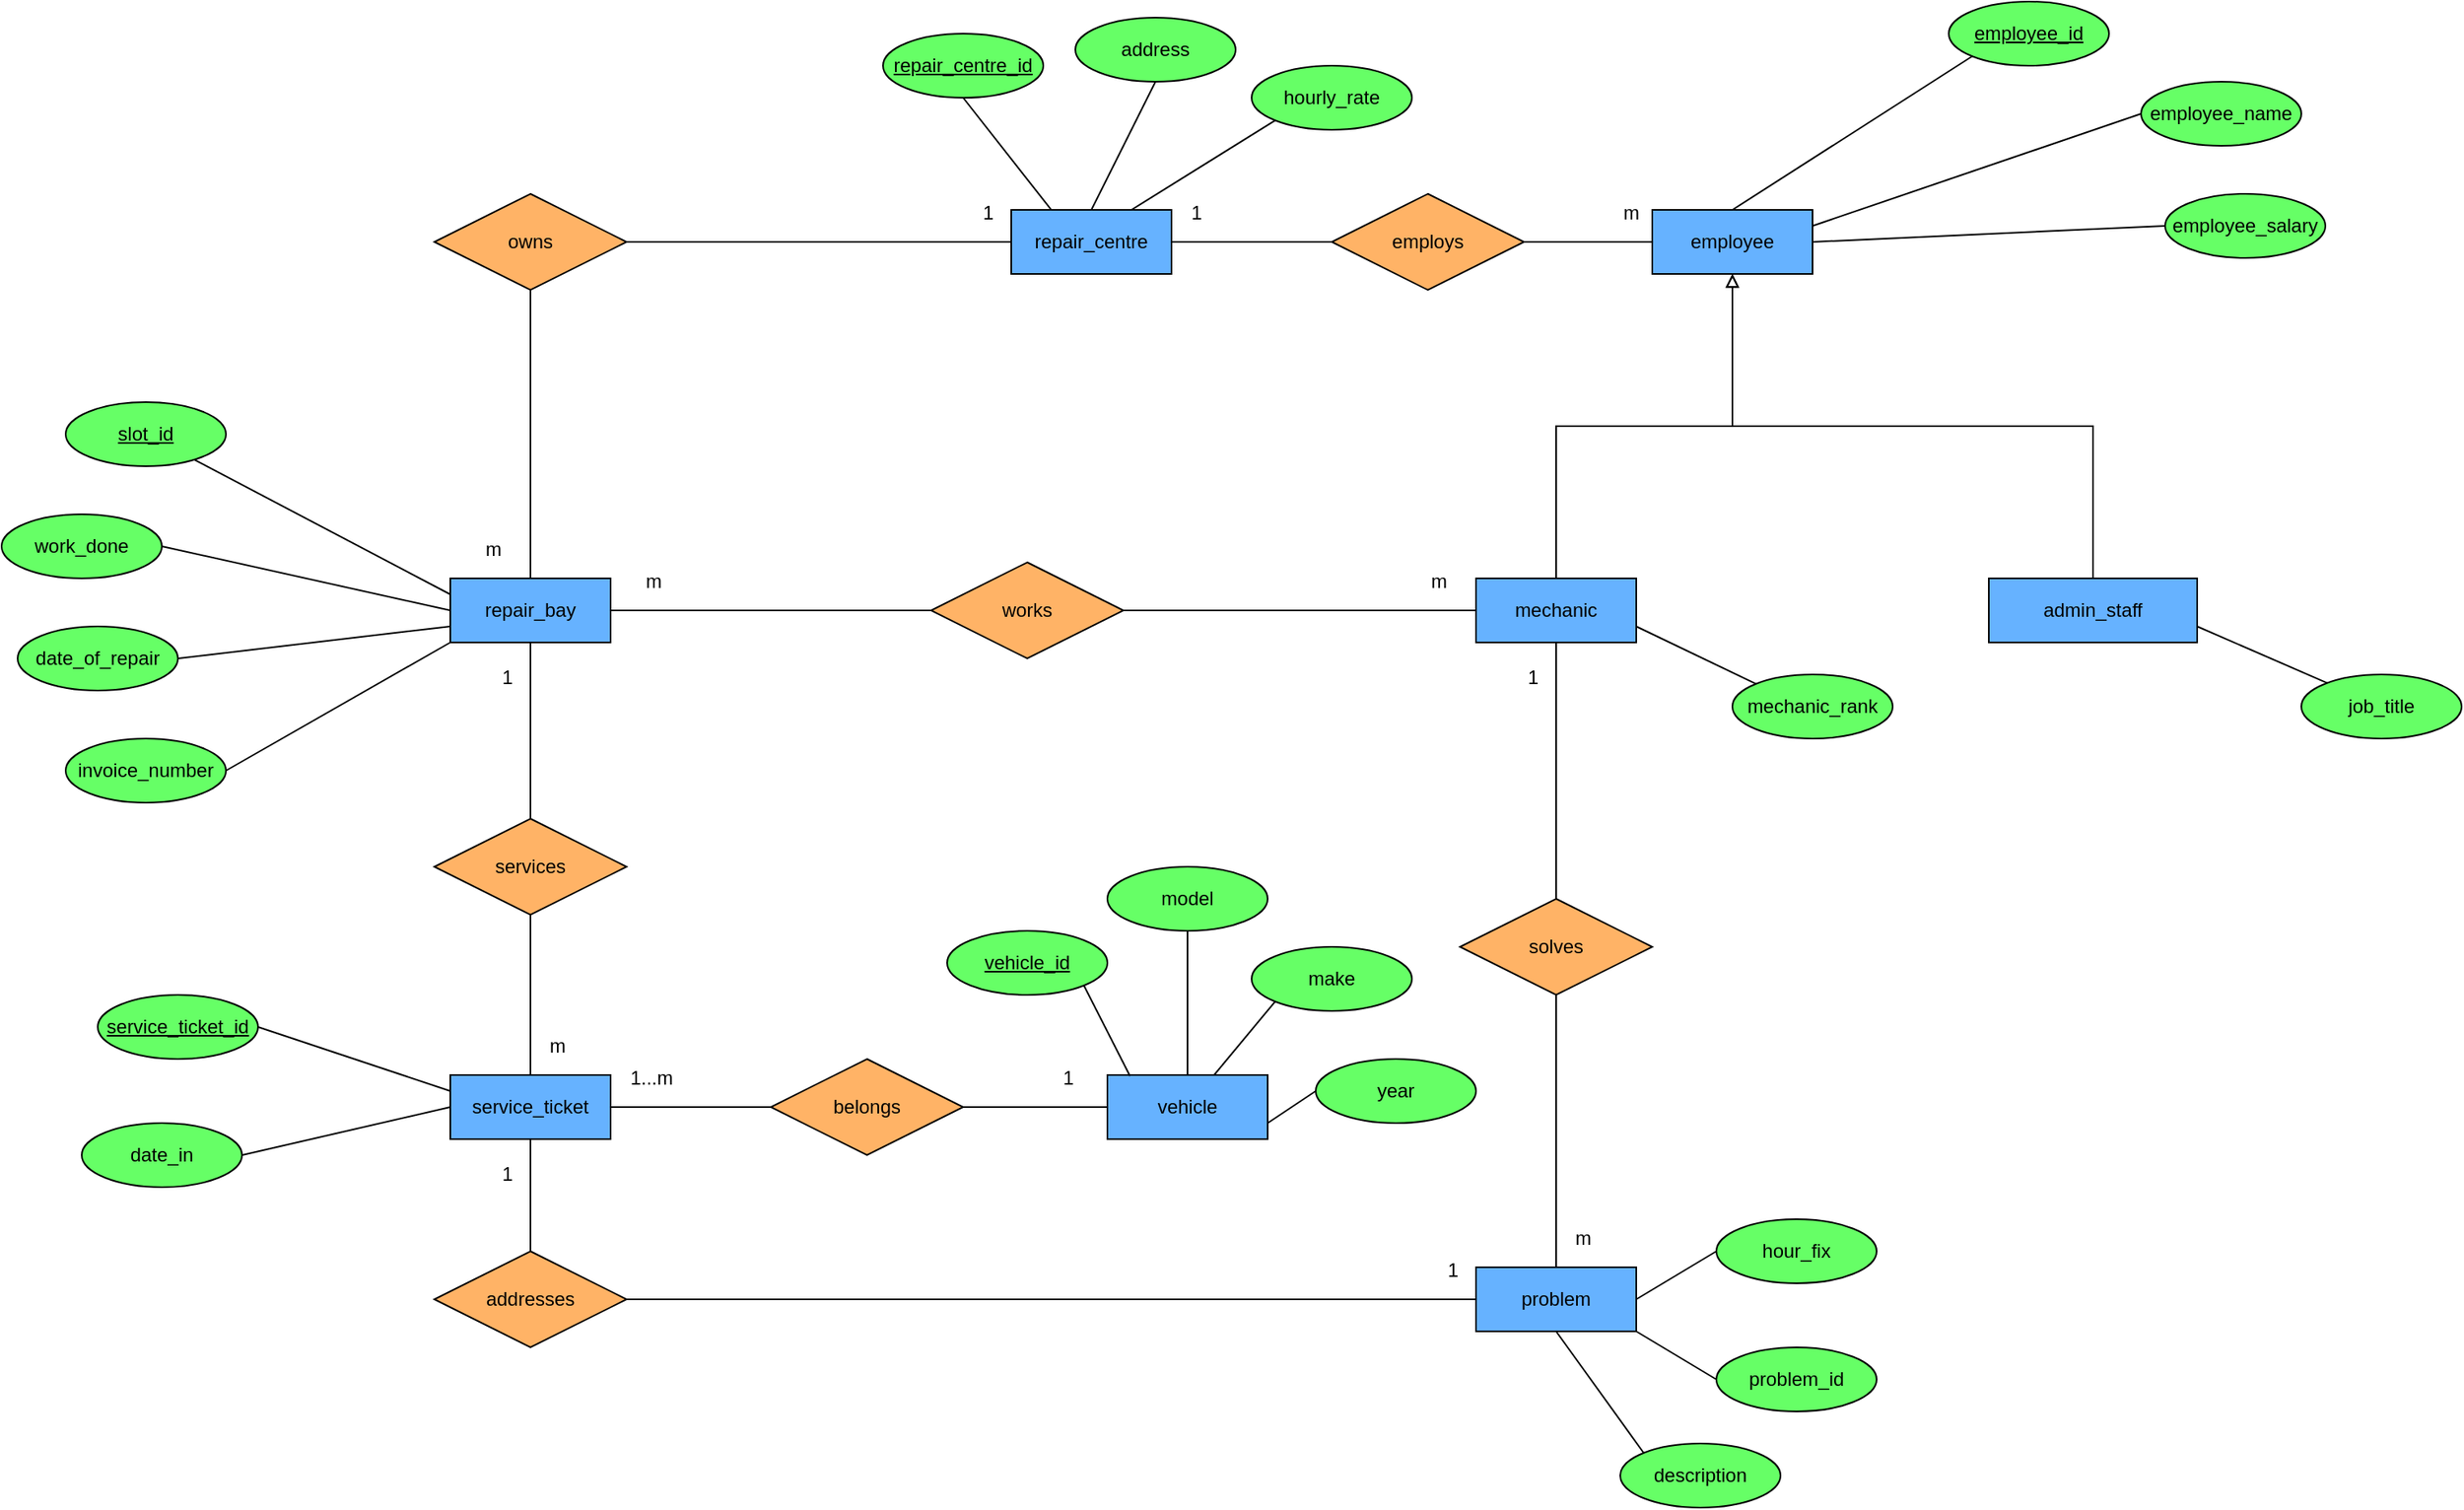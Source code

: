 <mxfile version="21.1.2" type="device">
  <diagram name="Page-1" id="ROgTLSG3Z0WV3HRCvliY">
    <mxGraphModel dx="1613" dy="716" grid="1" gridSize="10" guides="1" tooltips="1" connect="1" arrows="1" fold="1" page="1" pageScale="1" pageWidth="850" pageHeight="1100" math="0" shadow="0">
      <root>
        <mxCell id="0" />
        <mxCell id="1" parent="0" />
        <mxCell id="JeB-y-CiDUJop3x3We5z-1" value="problem" style="whiteSpace=wrap;html=1;align=center;fillColor=#66B2FF;" vertex="1" parent="1">
          <mxGeometry x="950" y="820" width="100" height="40" as="geometry" />
        </mxCell>
        <mxCell id="JeB-y-CiDUJop3x3We5z-2" value="vehicle" style="whiteSpace=wrap;html=1;align=center;fillColor=#66B2FF;" vertex="1" parent="1">
          <mxGeometry x="720" y="700" width="100" height="40" as="geometry" />
        </mxCell>
        <mxCell id="JeB-y-CiDUJop3x3We5z-3" value="service_ticket" style="whiteSpace=wrap;html=1;align=center;fillColor=#66B2FF;" vertex="1" parent="1">
          <mxGeometry x="310" y="700" width="100" height="40" as="geometry" />
        </mxCell>
        <mxCell id="JeB-y-CiDUJop3x3We5z-27" style="edgeStyle=orthogonalEdgeStyle;rounded=0;orthogonalLoop=1;jettySize=auto;html=1;exitX=0.5;exitY=0;exitDx=0;exitDy=0;entryX=0.5;entryY=1;entryDx=0;entryDy=0;endArrow=block;endFill=0;" edge="1" parent="1" source="JeB-y-CiDUJop3x3We5z-4" target="JeB-y-CiDUJop3x3We5z-6">
          <mxGeometry relative="1" as="geometry" />
        </mxCell>
        <mxCell id="JeB-y-CiDUJop3x3We5z-4" value="admin_staff" style="whiteSpace=wrap;html=1;align=center;fillColor=#66B2FF;" vertex="1" parent="1">
          <mxGeometry x="1270" y="390" width="130" height="40" as="geometry" />
        </mxCell>
        <mxCell id="JeB-y-CiDUJop3x3We5z-28" style="edgeStyle=orthogonalEdgeStyle;rounded=0;orthogonalLoop=1;jettySize=auto;html=1;exitX=0.5;exitY=0;exitDx=0;exitDy=0;entryX=0.5;entryY=1;entryDx=0;entryDy=0;shadow=0;endArrow=block;endFill=0;" edge="1" parent="1" source="JeB-y-CiDUJop3x3We5z-5" target="JeB-y-CiDUJop3x3We5z-6">
          <mxGeometry relative="1" as="geometry">
            <mxPoint x="1030.0" y="290" as="targetPoint" />
          </mxGeometry>
        </mxCell>
        <mxCell id="JeB-y-CiDUJop3x3We5z-5" value="mechanic" style="whiteSpace=wrap;html=1;align=center;fillColor=#66B2FF;" vertex="1" parent="1">
          <mxGeometry x="950" y="390" width="100" height="40" as="geometry" />
        </mxCell>
        <mxCell id="JeB-y-CiDUJop3x3We5z-6" value="employee" style="whiteSpace=wrap;html=1;align=center;fillColor=#66B2FF;" vertex="1" parent="1">
          <mxGeometry x="1060" y="160" width="100" height="40" as="geometry" />
        </mxCell>
        <mxCell id="JeB-y-CiDUJop3x3We5z-7" value="repair_centre" style="whiteSpace=wrap;html=1;align=center;fillColor=#66B2FF;" vertex="1" parent="1">
          <mxGeometry x="660" y="160" width="100" height="40" as="geometry" />
        </mxCell>
        <mxCell id="JeB-y-CiDUJop3x3We5z-8" value="repair_bay" style="whiteSpace=wrap;html=1;align=center;fillColor=#66B2FF;" vertex="1" parent="1">
          <mxGeometry x="310" y="390" width="100" height="40" as="geometry" />
        </mxCell>
        <mxCell id="JeB-y-CiDUJop3x3We5z-10" value="works" style="shape=rhombus;perimeter=rhombusPerimeter;whiteSpace=wrap;html=1;align=center;fillColor=#FFB366;" vertex="1" parent="1">
          <mxGeometry x="610" y="380" width="120" height="60" as="geometry" />
        </mxCell>
        <mxCell id="JeB-y-CiDUJop3x3We5z-11" value="services" style="shape=rhombus;perimeter=rhombusPerimeter;whiteSpace=wrap;html=1;align=center;fillColor=#FFB366;" vertex="1" parent="1">
          <mxGeometry x="300" y="540" width="120" height="60" as="geometry" />
        </mxCell>
        <mxCell id="JeB-y-CiDUJop3x3We5z-12" value="addresses" style="shape=rhombus;perimeter=rhombusPerimeter;whiteSpace=wrap;html=1;align=center;fillColor=#FFB366;" vertex="1" parent="1">
          <mxGeometry x="300" y="810" width="120" height="60" as="geometry" />
        </mxCell>
        <mxCell id="JeB-y-CiDUJop3x3We5z-14" value="employs" style="shape=rhombus;perimeter=rhombusPerimeter;whiteSpace=wrap;html=1;align=center;fillColor=#FFB366;" vertex="1" parent="1">
          <mxGeometry x="860" y="150" width="120" height="60" as="geometry" />
        </mxCell>
        <mxCell id="JeB-y-CiDUJop3x3We5z-15" value="owns" style="shape=rhombus;perimeter=rhombusPerimeter;whiteSpace=wrap;html=1;align=center;fillColor=#FFB366;" vertex="1" parent="1">
          <mxGeometry x="300" y="150" width="120" height="60" as="geometry" />
        </mxCell>
        <mxCell id="JeB-y-CiDUJop3x3We5z-16" value="belongs" style="shape=rhombus;perimeter=rhombusPerimeter;whiteSpace=wrap;html=1;align=center;fillColor=#FFB366;" vertex="1" parent="1">
          <mxGeometry x="510" y="690" width="120" height="60" as="geometry" />
        </mxCell>
        <mxCell id="JeB-y-CiDUJop3x3We5z-30" value="" style="endArrow=none;html=1;rounded=0;entryX=0;entryY=0.5;entryDx=0;entryDy=0;exitX=1;exitY=0.5;exitDx=0;exitDy=0;" edge="1" parent="1" source="JeB-y-CiDUJop3x3We5z-12" target="JeB-y-CiDUJop3x3We5z-1">
          <mxGeometry relative="1" as="geometry">
            <mxPoint x="240" y="600" as="sourcePoint" />
            <mxPoint x="250" y="650" as="targetPoint" />
          </mxGeometry>
        </mxCell>
        <mxCell id="JeB-y-CiDUJop3x3We5z-31" value="1" style="resizable=0;html=1;whiteSpace=wrap;align=right;verticalAlign=bottom;" connectable="0" vertex="1" parent="JeB-y-CiDUJop3x3We5z-30">
          <mxGeometry x="1" relative="1" as="geometry">
            <mxPoint x="-10" y="-10" as="offset" />
          </mxGeometry>
        </mxCell>
        <mxCell id="JeB-y-CiDUJop3x3We5z-32" value="" style="endArrow=none;html=1;rounded=0;exitX=0.5;exitY=0;exitDx=0;exitDy=0;entryX=0.5;entryY=1;entryDx=0;entryDy=0;" edge="1" parent="1" source="JeB-y-CiDUJop3x3We5z-12" target="JeB-y-CiDUJop3x3We5z-3">
          <mxGeometry relative="1" as="geometry">
            <mxPoint x="370" y="880" as="sourcePoint" />
            <mxPoint x="420" y="770" as="targetPoint" />
          </mxGeometry>
        </mxCell>
        <mxCell id="JeB-y-CiDUJop3x3We5z-33" value="1" style="resizable=0;html=1;whiteSpace=wrap;align=right;verticalAlign=bottom;" connectable="0" vertex="1" parent="JeB-y-CiDUJop3x3We5z-32">
          <mxGeometry x="1" relative="1" as="geometry">
            <mxPoint x="-10" y="30" as="offset" />
          </mxGeometry>
        </mxCell>
        <mxCell id="JeB-y-CiDUJop3x3We5z-34" value="" style="endArrow=none;html=1;rounded=0;exitX=1;exitY=0.5;exitDx=0;exitDy=0;entryX=0;entryY=0.5;entryDx=0;entryDy=0;" edge="1" parent="1" source="JeB-y-CiDUJop3x3We5z-16" target="JeB-y-CiDUJop3x3We5z-2">
          <mxGeometry relative="1" as="geometry">
            <mxPoint x="690.0" y="830.0" as="sourcePoint" />
            <mxPoint x="780" y="830" as="targetPoint" />
          </mxGeometry>
        </mxCell>
        <mxCell id="JeB-y-CiDUJop3x3We5z-35" value="1" style="resizable=0;html=1;whiteSpace=wrap;align=right;verticalAlign=bottom;" connectable="0" vertex="1" parent="JeB-y-CiDUJop3x3We5z-34">
          <mxGeometry x="1" relative="1" as="geometry">
            <mxPoint x="-20" y="-10" as="offset" />
          </mxGeometry>
        </mxCell>
        <mxCell id="JeB-y-CiDUJop3x3We5z-36" value="" style="endArrow=none;html=1;rounded=0;exitX=1;exitY=0.5;exitDx=0;exitDy=0;entryX=0;entryY=0.5;entryDx=0;entryDy=0;" edge="1" parent="1" source="JeB-y-CiDUJop3x3We5z-3" target="JeB-y-CiDUJop3x3We5z-16">
          <mxGeometry relative="1" as="geometry">
            <mxPoint x="630" y="590" as="sourcePoint" />
            <mxPoint x="570.0" y="720.0" as="targetPoint" />
          </mxGeometry>
        </mxCell>
        <mxCell id="JeB-y-CiDUJop3x3We5z-37" value="1...m" style="resizable=0;html=1;whiteSpace=wrap;align=right;verticalAlign=bottom;" connectable="0" vertex="1" parent="JeB-y-CiDUJop3x3We5z-36">
          <mxGeometry x="1" relative="1" as="geometry">
            <mxPoint x="-60" y="-10" as="offset" />
          </mxGeometry>
        </mxCell>
        <mxCell id="JeB-y-CiDUJop3x3We5z-38" value="" style="endArrow=none;html=1;rounded=0;exitX=0.5;exitY=1;exitDx=0;exitDy=0;entryX=0.5;entryY=0;entryDx=0;entryDy=0;" edge="1" parent="1" source="JeB-y-CiDUJop3x3We5z-11" target="JeB-y-CiDUJop3x3We5z-3">
          <mxGeometry relative="1" as="geometry">
            <mxPoint x="520" y="650" as="sourcePoint" />
            <mxPoint x="680" y="650" as="targetPoint" />
          </mxGeometry>
        </mxCell>
        <mxCell id="JeB-y-CiDUJop3x3We5z-39" value="m" style="resizable=0;html=1;whiteSpace=wrap;align=left;verticalAlign=bottom;" connectable="0" vertex="1" parent="JeB-y-CiDUJop3x3We5z-38">
          <mxGeometry x="-1" relative="1" as="geometry">
            <mxPoint x="10" y="90" as="offset" />
          </mxGeometry>
        </mxCell>
        <mxCell id="JeB-y-CiDUJop3x3We5z-42" value="" style="endArrow=none;html=1;rounded=0;exitX=0.5;exitY=0;exitDx=0;exitDy=0;entryX=0.5;entryY=1;entryDx=0;entryDy=0;" edge="1" parent="1" source="JeB-y-CiDUJop3x3We5z-11" target="JeB-y-CiDUJop3x3We5z-8">
          <mxGeometry relative="1" as="geometry">
            <mxPoint x="360" y="530" as="sourcePoint" />
            <mxPoint x="360" y="460" as="targetPoint" />
          </mxGeometry>
        </mxCell>
        <mxCell id="JeB-y-CiDUJop3x3We5z-43" value="1" style="resizable=0;html=1;whiteSpace=wrap;align=right;verticalAlign=bottom;" connectable="0" vertex="1" parent="JeB-y-CiDUJop3x3We5z-42">
          <mxGeometry x="1" relative="1" as="geometry">
            <mxPoint x="-10" y="30" as="offset" />
          </mxGeometry>
        </mxCell>
        <mxCell id="JeB-y-CiDUJop3x3We5z-44" value="" style="endArrow=none;html=1;rounded=0;exitX=0.5;exitY=1;exitDx=0;exitDy=0;entryX=0.5;entryY=0;entryDx=0;entryDy=0;" edge="1" parent="1" source="JeB-y-CiDUJop3x3We5z-15" target="JeB-y-CiDUJop3x3We5z-8">
          <mxGeometry relative="1" as="geometry">
            <mxPoint x="150" y="380" as="sourcePoint" />
            <mxPoint x="150" y="480" as="targetPoint" />
          </mxGeometry>
        </mxCell>
        <mxCell id="JeB-y-CiDUJop3x3We5z-45" value="m" style="resizable=0;html=1;whiteSpace=wrap;align=left;verticalAlign=bottom;" connectable="0" vertex="1" parent="JeB-y-CiDUJop3x3We5z-44">
          <mxGeometry x="-1" relative="1" as="geometry">
            <mxPoint x="-30" y="170" as="offset" />
          </mxGeometry>
        </mxCell>
        <mxCell id="JeB-y-CiDUJop3x3We5z-46" value="" style="endArrow=none;html=1;rounded=0;exitX=1;exitY=0.5;exitDx=0;exitDy=0;entryX=0;entryY=0.5;entryDx=0;entryDy=0;" edge="1" parent="1" source="JeB-y-CiDUJop3x3We5z-14" target="JeB-y-CiDUJop3x3We5z-6">
          <mxGeometry relative="1" as="geometry">
            <mxPoint x="540" y="250" as="sourcePoint" />
            <mxPoint x="1060" y="180" as="targetPoint" />
          </mxGeometry>
        </mxCell>
        <mxCell id="JeB-y-CiDUJop3x3We5z-47" value="m" style="resizable=0;html=1;whiteSpace=wrap;align=left;verticalAlign=bottom;" connectable="0" vertex="1" parent="JeB-y-CiDUJop3x3We5z-46">
          <mxGeometry x="-1" relative="1" as="geometry">
            <mxPoint x="60" y="-10" as="offset" />
          </mxGeometry>
        </mxCell>
        <mxCell id="JeB-y-CiDUJop3x3We5z-48" value="" style="endArrow=none;html=1;rounded=0;exitX=1;exitY=0.5;exitDx=0;exitDy=0;entryX=0;entryY=0.5;entryDx=0;entryDy=0;" edge="1" parent="1" source="JeB-y-CiDUJop3x3We5z-15" target="JeB-y-CiDUJop3x3We5z-7">
          <mxGeometry relative="1" as="geometry">
            <mxPoint x="550" y="250" as="sourcePoint" />
            <mxPoint x="630" y="250" as="targetPoint" />
          </mxGeometry>
        </mxCell>
        <mxCell id="JeB-y-CiDUJop3x3We5z-49" value="1" style="resizable=0;html=1;whiteSpace=wrap;align=right;verticalAlign=bottom;" connectable="0" vertex="1" parent="JeB-y-CiDUJop3x3We5z-48">
          <mxGeometry x="1" relative="1" as="geometry">
            <mxPoint x="-10" y="-10" as="offset" />
          </mxGeometry>
        </mxCell>
        <mxCell id="JeB-y-CiDUJop3x3We5z-50" value="" style="endArrow=none;html=1;rounded=0;exitX=1;exitY=0.5;exitDx=0;exitDy=0;entryX=0;entryY=0.5;entryDx=0;entryDy=0;" edge="1" parent="1" source="JeB-y-CiDUJop3x3We5z-7" target="JeB-y-CiDUJop3x3We5z-14">
          <mxGeometry relative="1" as="geometry">
            <mxPoint x="480" y="300" as="sourcePoint" />
            <mxPoint x="560" y="300" as="targetPoint" />
          </mxGeometry>
        </mxCell>
        <mxCell id="JeB-y-CiDUJop3x3We5z-51" value="1" style="resizable=0;html=1;whiteSpace=wrap;align=right;verticalAlign=bottom;" connectable="0" vertex="1" parent="JeB-y-CiDUJop3x3We5z-50">
          <mxGeometry x="1" relative="1" as="geometry">
            <mxPoint x="-80" y="-10" as="offset" />
          </mxGeometry>
        </mxCell>
        <mxCell id="JeB-y-CiDUJop3x3We5z-54" value="solves" style="shape=rhombus;perimeter=rhombusPerimeter;whiteSpace=wrap;html=1;align=center;fillColor=#FFB366;" vertex="1" parent="1">
          <mxGeometry x="940" y="590" width="120" height="60" as="geometry" />
        </mxCell>
        <mxCell id="JeB-y-CiDUJop3x3We5z-55" value="" style="endArrow=none;html=1;rounded=0;entryX=0.5;entryY=1;entryDx=0;entryDy=0;" edge="1" parent="1" source="JeB-y-CiDUJop3x3We5z-54" target="JeB-y-CiDUJop3x3We5z-5">
          <mxGeometry relative="1" as="geometry">
            <mxPoint x="1109.41" y="560" as="sourcePoint" />
            <mxPoint x="1109.41" y="450" as="targetPoint" />
          </mxGeometry>
        </mxCell>
        <mxCell id="JeB-y-CiDUJop3x3We5z-56" value="1" style="resizable=0;html=1;whiteSpace=wrap;align=right;verticalAlign=bottom;" connectable="0" vertex="1" parent="JeB-y-CiDUJop3x3We5z-55">
          <mxGeometry x="1" relative="1" as="geometry">
            <mxPoint x="-10" y="30" as="offset" />
          </mxGeometry>
        </mxCell>
        <mxCell id="JeB-y-CiDUJop3x3We5z-57" value="" style="endArrow=none;html=1;rounded=0;exitX=0.5;exitY=1;exitDx=0;exitDy=0;" edge="1" parent="1" source="JeB-y-CiDUJop3x3We5z-54" target="JeB-y-CiDUJop3x3We5z-1">
          <mxGeometry relative="1" as="geometry">
            <mxPoint x="250" y="600" as="sourcePoint" />
            <mxPoint x="250" y="700" as="targetPoint" />
          </mxGeometry>
        </mxCell>
        <mxCell id="JeB-y-CiDUJop3x3We5z-58" value="m" style="resizable=0;html=1;whiteSpace=wrap;align=left;verticalAlign=bottom;" connectable="0" vertex="1" parent="JeB-y-CiDUJop3x3We5z-57">
          <mxGeometry x="-1" relative="1" as="geometry">
            <mxPoint x="10" y="160" as="offset" />
          </mxGeometry>
        </mxCell>
        <mxCell id="JeB-y-CiDUJop3x3We5z-59" value="" style="endArrow=none;html=1;rounded=0;exitX=1;exitY=0.5;exitDx=0;exitDy=0;entryX=0;entryY=0.5;entryDx=0;entryDy=0;" edge="1" parent="1" source="JeB-y-CiDUJop3x3We5z-10" target="JeB-y-CiDUJop3x3We5z-5">
          <mxGeometry relative="1" as="geometry">
            <mxPoint x="750" y="420" as="sourcePoint" />
            <mxPoint x="830" y="420" as="targetPoint" />
          </mxGeometry>
        </mxCell>
        <mxCell id="JeB-y-CiDUJop3x3We5z-60" value="m" style="resizable=0;html=1;whiteSpace=wrap;align=left;verticalAlign=bottom;" connectable="0" vertex="1" parent="JeB-y-CiDUJop3x3We5z-59">
          <mxGeometry x="-1" relative="1" as="geometry">
            <mxPoint x="190" y="-10" as="offset" />
          </mxGeometry>
        </mxCell>
        <mxCell id="JeB-y-CiDUJop3x3We5z-61" value="" style="endArrow=none;html=1;rounded=0;exitX=0;exitY=0.5;exitDx=0;exitDy=0;entryX=1;entryY=0.5;entryDx=0;entryDy=0;" edge="1" parent="1" source="JeB-y-CiDUJop3x3We5z-10" target="JeB-y-CiDUJop3x3We5z-8">
          <mxGeometry relative="1" as="geometry">
            <mxPoint x="410" y="470" as="sourcePoint" />
            <mxPoint x="630" y="470" as="targetPoint" />
          </mxGeometry>
        </mxCell>
        <mxCell id="JeB-y-CiDUJop3x3We5z-62" value="m" style="resizable=0;html=1;whiteSpace=wrap;align=left;verticalAlign=bottom;" connectable="0" vertex="1" parent="JeB-y-CiDUJop3x3We5z-61">
          <mxGeometry x="-1" relative="1" as="geometry">
            <mxPoint x="-180" y="-10" as="offset" />
          </mxGeometry>
        </mxCell>
        <mxCell id="JeB-y-CiDUJop3x3We5z-64" value="employee_salary" style="ellipse;whiteSpace=wrap;html=1;align=center;fillColor=#66FF66;" vertex="1" parent="1">
          <mxGeometry x="1380" y="150" width="100" height="40" as="geometry" />
        </mxCell>
        <mxCell id="JeB-y-CiDUJop3x3We5z-65" value="employee_name" style="ellipse;whiteSpace=wrap;html=1;align=center;fillColor=#66FF66;" vertex="1" parent="1">
          <mxGeometry x="1365" y="80" width="100" height="40" as="geometry" />
        </mxCell>
        <mxCell id="JeB-y-CiDUJop3x3We5z-66" value="&lt;u&gt;employee_id&lt;/u&gt;" style="ellipse;whiteSpace=wrap;html=1;align=center;fillColor=#66FF66;" vertex="1" parent="1">
          <mxGeometry x="1245" y="30" width="100" height="40" as="geometry" />
        </mxCell>
        <mxCell id="JeB-y-CiDUJop3x3We5z-67" value="job_title" style="ellipse;whiteSpace=wrap;html=1;align=center;gradientColor=none;fillColor=#66FF66;" vertex="1" parent="1">
          <mxGeometry x="1465" y="450" width="100" height="40" as="geometry" />
        </mxCell>
        <mxCell id="JeB-y-CiDUJop3x3We5z-68" value="mechanic_rank" style="ellipse;whiteSpace=wrap;html=1;align=center;gradientColor=none;fillColor=#66FF66;" vertex="1" parent="1">
          <mxGeometry x="1110" y="450" width="100" height="40" as="geometry" />
        </mxCell>
        <mxCell id="JeB-y-CiDUJop3x3We5z-71" value="" style="endArrow=none;html=1;rounded=0;exitX=1;exitY=0.25;exitDx=0;exitDy=0;entryX=0;entryY=0.5;entryDx=0;entryDy=0;" edge="1" parent="1" source="JeB-y-CiDUJop3x3We5z-6" target="JeB-y-CiDUJop3x3We5z-65">
          <mxGeometry relative="1" as="geometry">
            <mxPoint x="1265" y="150" as="sourcePoint" />
            <mxPoint x="1135" y="270" as="targetPoint" />
          </mxGeometry>
        </mxCell>
        <mxCell id="JeB-y-CiDUJop3x3We5z-72" value="" style="endArrow=none;html=1;rounded=0;exitX=0;exitY=1;exitDx=0;exitDy=0;entryX=0.5;entryY=0;entryDx=0;entryDy=0;" edge="1" parent="1" source="JeB-y-CiDUJop3x3We5z-66" target="JeB-y-CiDUJop3x3We5z-6">
          <mxGeometry relative="1" as="geometry">
            <mxPoint x="880" y="290" as="sourcePoint" />
            <mxPoint x="1040" y="290" as="targetPoint" />
          </mxGeometry>
        </mxCell>
        <mxCell id="JeB-y-CiDUJop3x3We5z-73" value="" style="endArrow=none;html=1;rounded=0;exitX=1;exitY=0.5;exitDx=0;exitDy=0;entryX=0;entryY=0.5;entryDx=0;entryDy=0;" edge="1" parent="1" source="JeB-y-CiDUJop3x3We5z-6" target="JeB-y-CiDUJop3x3We5z-64">
          <mxGeometry relative="1" as="geometry">
            <mxPoint x="1265" y="170" as="sourcePoint" />
            <mxPoint x="1375" y="110" as="targetPoint" />
          </mxGeometry>
        </mxCell>
        <mxCell id="JeB-y-CiDUJop3x3We5z-75" value="" style="endArrow=none;html=1;rounded=0;exitX=1;exitY=0.75;exitDx=0;exitDy=0;" edge="1" parent="1" source="JeB-y-CiDUJop3x3We5z-4" target="JeB-y-CiDUJop3x3We5z-67">
          <mxGeometry relative="1" as="geometry">
            <mxPoint x="1410" y="400" as="sourcePoint" />
            <mxPoint x="1480" y="370" as="targetPoint" />
          </mxGeometry>
        </mxCell>
        <mxCell id="JeB-y-CiDUJop3x3We5z-77" value="" style="endArrow=none;html=1;rounded=0;exitX=1;exitY=0.75;exitDx=0;exitDy=0;entryX=0;entryY=0;entryDx=0;entryDy=0;" edge="1" parent="1" source="JeB-y-CiDUJop3x3We5z-5" target="JeB-y-CiDUJop3x3We5z-68">
          <mxGeometry relative="1" as="geometry">
            <mxPoint x="1060" y="410" as="sourcePoint" />
            <mxPoint x="1135" y="384" as="targetPoint" />
          </mxGeometry>
        </mxCell>
        <mxCell id="JeB-y-CiDUJop3x3We5z-78" value="hourly_rate" style="ellipse;whiteSpace=wrap;html=1;align=center;fillColor=#66FF66;" vertex="1" parent="1">
          <mxGeometry x="810" y="70" width="100" height="40" as="geometry" />
        </mxCell>
        <mxCell id="JeB-y-CiDUJop3x3We5z-79" value="address" style="ellipse;whiteSpace=wrap;html=1;align=center;fillColor=#66FF66;" vertex="1" parent="1">
          <mxGeometry x="700" y="40" width="100" height="40" as="geometry" />
        </mxCell>
        <mxCell id="JeB-y-CiDUJop3x3We5z-80" value="&lt;u&gt;repair_centre_id&lt;/u&gt;" style="ellipse;whiteSpace=wrap;html=1;align=center;fillColor=#66FF66;" vertex="1" parent="1">
          <mxGeometry x="580" y="50" width="100" height="40" as="geometry" />
        </mxCell>
        <mxCell id="JeB-y-CiDUJop3x3We5z-82" value="problem_id" style="ellipse;whiteSpace=wrap;html=1;align=center;fillColor=#66FF66;" vertex="1" parent="1">
          <mxGeometry x="1100" y="870" width="100" height="40" as="geometry" />
        </mxCell>
        <mxCell id="JeB-y-CiDUJop3x3We5z-86" value="description" style="ellipse;whiteSpace=wrap;html=1;align=center;fillColor=#66FF66;" vertex="1" parent="1">
          <mxGeometry x="1040" y="930" width="100" height="40" as="geometry" />
        </mxCell>
        <mxCell id="JeB-y-CiDUJop3x3We5z-87" value="hour_fix" style="ellipse;whiteSpace=wrap;html=1;align=center;fillColor=#66FF66;" vertex="1" parent="1">
          <mxGeometry x="1100" y="790" width="100" height="40" as="geometry" />
        </mxCell>
        <mxCell id="JeB-y-CiDUJop3x3We5z-88" value="" style="endArrow=none;html=1;rounded=0;exitX=0.5;exitY=1;exitDx=0;exitDy=0;entryX=0.25;entryY=0;entryDx=0;entryDy=0;" edge="1" parent="1" source="JeB-y-CiDUJop3x3We5z-80" target="JeB-y-CiDUJop3x3We5z-7">
          <mxGeometry relative="1" as="geometry">
            <mxPoint x="1165" y="84" as="sourcePoint" />
            <mxPoint x="1120" y="170" as="targetPoint" />
          </mxGeometry>
        </mxCell>
        <mxCell id="JeB-y-CiDUJop3x3We5z-89" value="" style="endArrow=none;html=1;rounded=0;exitX=0;exitY=1;exitDx=0;exitDy=0;entryX=0.75;entryY=0;entryDx=0;entryDy=0;" edge="1" parent="1" source="JeB-y-CiDUJop3x3We5z-78" target="JeB-y-CiDUJop3x3We5z-7">
          <mxGeometry relative="1" as="geometry">
            <mxPoint x="640" y="100" as="sourcePoint" />
            <mxPoint x="695" y="170" as="targetPoint" />
          </mxGeometry>
        </mxCell>
        <mxCell id="JeB-y-CiDUJop3x3We5z-90" value="" style="endArrow=none;html=1;rounded=0;exitX=0.5;exitY=1;exitDx=0;exitDy=0;entryX=0.5;entryY=0;entryDx=0;entryDy=0;" edge="1" parent="1" source="JeB-y-CiDUJop3x3We5z-79" target="JeB-y-CiDUJop3x3We5z-7">
          <mxGeometry relative="1" as="geometry">
            <mxPoint x="650" y="110" as="sourcePoint" />
            <mxPoint x="705" y="180" as="targetPoint" />
          </mxGeometry>
        </mxCell>
        <mxCell id="JeB-y-CiDUJop3x3We5z-91" value="model" style="ellipse;whiteSpace=wrap;html=1;align=center;fillColor=#66FF66;" vertex="1" parent="1">
          <mxGeometry x="720" y="570" width="100" height="40" as="geometry" />
        </mxCell>
        <mxCell id="JeB-y-CiDUJop3x3We5z-94" value="make" style="ellipse;whiteSpace=wrap;html=1;align=center;fillColor=#66FF66;" vertex="1" parent="1">
          <mxGeometry x="810" y="620" width="100" height="40" as="geometry" />
        </mxCell>
        <mxCell id="JeB-y-CiDUJop3x3We5z-95" value="year" style="ellipse;whiteSpace=wrap;html=1;align=center;fillColor=#66FF66;" vertex="1" parent="1">
          <mxGeometry x="850" y="690" width="100" height="40" as="geometry" />
        </mxCell>
        <mxCell id="JeB-y-CiDUJop3x3We5z-96" value="&lt;u&gt;vehicle_id&lt;/u&gt;" style="ellipse;whiteSpace=wrap;html=1;align=center;fillColor=#66FF66;" vertex="1" parent="1">
          <mxGeometry x="620" y="610" width="100" height="40" as="geometry" />
        </mxCell>
        <mxCell id="JeB-y-CiDUJop3x3We5z-97" value="" style="endArrow=none;html=1;rounded=0;exitX=1;exitY=1;exitDx=0;exitDy=0;entryX=0.141;entryY=0.015;entryDx=0;entryDy=0;entryPerimeter=0;" edge="1" parent="1" source="JeB-y-CiDUJop3x3We5z-96" target="JeB-y-CiDUJop3x3We5z-2">
          <mxGeometry relative="1" as="geometry">
            <mxPoint x="750" y="478.82" as="sourcePoint" />
            <mxPoint x="910" y="478.82" as="targetPoint" />
          </mxGeometry>
        </mxCell>
        <mxCell id="JeB-y-CiDUJop3x3We5z-98" value="" style="endArrow=none;html=1;rounded=0;exitX=0;exitY=0.5;exitDx=0;exitDy=0;entryX=1;entryY=0.75;entryDx=0;entryDy=0;" edge="1" parent="1" source="JeB-y-CiDUJop3x3We5z-95" target="JeB-y-CiDUJop3x3We5z-2">
          <mxGeometry relative="1" as="geometry">
            <mxPoint x="715" y="654" as="sourcePoint" />
            <mxPoint x="744" y="711" as="targetPoint" />
          </mxGeometry>
        </mxCell>
        <mxCell id="JeB-y-CiDUJop3x3We5z-99" value="" style="endArrow=none;html=1;rounded=0;exitX=0;exitY=1;exitDx=0;exitDy=0;" edge="1" parent="1" source="JeB-y-CiDUJop3x3We5z-94" target="JeB-y-CiDUJop3x3We5z-2">
          <mxGeometry relative="1" as="geometry">
            <mxPoint x="725" y="664" as="sourcePoint" />
            <mxPoint x="754" y="721" as="targetPoint" />
          </mxGeometry>
        </mxCell>
        <mxCell id="JeB-y-CiDUJop3x3We5z-100" value="" style="endArrow=none;html=1;rounded=0;exitX=0.5;exitY=1;exitDx=0;exitDy=0;entryX=0.5;entryY=0;entryDx=0;entryDy=0;" edge="1" parent="1" source="JeB-y-CiDUJop3x3We5z-91" target="JeB-y-CiDUJop3x3We5z-2">
          <mxGeometry relative="1" as="geometry">
            <mxPoint x="735" y="674" as="sourcePoint" />
            <mxPoint x="764" y="731" as="targetPoint" />
          </mxGeometry>
        </mxCell>
        <mxCell id="JeB-y-CiDUJop3x3We5z-102" value="" style="endArrow=none;html=1;rounded=0;exitX=0;exitY=0.5;exitDx=0;exitDy=0;entryX=1;entryY=0.5;entryDx=0;entryDy=0;" edge="1" parent="1" source="JeB-y-CiDUJop3x3We5z-87" target="JeB-y-CiDUJop3x3We5z-1">
          <mxGeometry relative="1" as="geometry">
            <mxPoint x="1140" y="844" as="sourcePoint" />
            <mxPoint x="1050" y="900" as="targetPoint" />
          </mxGeometry>
        </mxCell>
        <mxCell id="JeB-y-CiDUJop3x3We5z-103" value="" style="endArrow=none;html=1;rounded=0;exitX=0;exitY=0.5;exitDx=0;exitDy=0;entryX=1;entryY=1;entryDx=0;entryDy=0;" edge="1" parent="1" source="JeB-y-CiDUJop3x3We5z-82" target="JeB-y-CiDUJop3x3We5z-1">
          <mxGeometry relative="1" as="geometry">
            <mxPoint x="1130" y="770" as="sourcePoint" />
            <mxPoint x="1060" y="850" as="targetPoint" />
          </mxGeometry>
        </mxCell>
        <mxCell id="JeB-y-CiDUJop3x3We5z-104" value="" style="endArrow=none;html=1;rounded=0;exitX=0;exitY=0;exitDx=0;exitDy=0;entryX=0.5;entryY=1;entryDx=0;entryDy=0;" edge="1" parent="1" source="JeB-y-CiDUJop3x3We5z-86" target="JeB-y-CiDUJop3x3We5z-1">
          <mxGeometry relative="1" as="geometry">
            <mxPoint x="1140" y="860" as="sourcePoint" />
            <mxPoint x="1060" y="870" as="targetPoint" />
          </mxGeometry>
        </mxCell>
        <mxCell id="JeB-y-CiDUJop3x3We5z-107" value="&lt;u&gt;slot_id&lt;/u&gt;" style="ellipse;whiteSpace=wrap;html=1;align=center;fillColor=#66FF66;" vertex="1" parent="1">
          <mxGeometry x="70" y="280" width="100" height="40" as="geometry" />
        </mxCell>
        <mxCell id="JeB-y-CiDUJop3x3We5z-108" value="work_done" style="ellipse;whiteSpace=wrap;html=1;align=center;fillColor=#66FF66;" vertex="1" parent="1">
          <mxGeometry x="30" y="350" width="100" height="40" as="geometry" />
        </mxCell>
        <mxCell id="JeB-y-CiDUJop3x3We5z-109" value="date_of_repair" style="ellipse;whiteSpace=wrap;html=1;align=center;fillColor=#66FF66;" vertex="1" parent="1">
          <mxGeometry x="40" y="420" width="100" height="40" as="geometry" />
        </mxCell>
        <mxCell id="JeB-y-CiDUJop3x3We5z-111" value="&lt;u&gt;service_ticket_id&lt;/u&gt;" style="ellipse;whiteSpace=wrap;html=1;align=center;fillColor=#66FF66;" vertex="1" parent="1">
          <mxGeometry x="90" y="650" width="100" height="40" as="geometry" />
        </mxCell>
        <mxCell id="JeB-y-CiDUJop3x3We5z-112" value="date_in" style="ellipse;whiteSpace=wrap;html=1;align=center;fillColor=#66FF66;" vertex="1" parent="1">
          <mxGeometry x="80" y="730" width="100" height="40" as="geometry" />
        </mxCell>
        <mxCell id="JeB-y-CiDUJop3x3We5z-115" value="" style="endArrow=none;html=1;rounded=0;exitX=1;exitY=0.5;exitDx=0;exitDy=0;entryX=0;entryY=0.25;entryDx=0;entryDy=0;" edge="1" parent="1" source="JeB-y-CiDUJop3x3We5z-111" target="JeB-y-CiDUJop3x3We5z-3">
          <mxGeometry relative="1" as="geometry">
            <mxPoint x="640" y="100" as="sourcePoint" />
            <mxPoint x="695" y="170" as="targetPoint" />
          </mxGeometry>
        </mxCell>
        <mxCell id="JeB-y-CiDUJop3x3We5z-117" value="" style="endArrow=none;html=1;rounded=0;exitX=1;exitY=0.5;exitDx=0;exitDy=0;entryX=0;entryY=0.5;entryDx=0;entryDy=0;" edge="1" parent="1" source="JeB-y-CiDUJop3x3We5z-112" target="JeB-y-CiDUJop3x3We5z-3">
          <mxGeometry relative="1" as="geometry">
            <mxPoint x="210" y="690" as="sourcePoint" />
            <mxPoint x="330" y="730" as="targetPoint" />
          </mxGeometry>
        </mxCell>
        <mxCell id="JeB-y-CiDUJop3x3We5z-119" value="invoice_number" style="ellipse;whiteSpace=wrap;html=1;align=center;fillColor=#66FF66;" vertex="1" parent="1">
          <mxGeometry x="70" y="490" width="100" height="40" as="geometry" />
        </mxCell>
        <mxCell id="JeB-y-CiDUJop3x3We5z-124" value="" style="endArrow=none;html=1;rounded=0;entryX=0;entryY=0.25;entryDx=0;entryDy=0;" edge="1" parent="1" source="JeB-y-CiDUJop3x3We5z-107" target="JeB-y-CiDUJop3x3We5z-8">
          <mxGeometry relative="1" as="geometry">
            <mxPoint x="165" y="264" as="sourcePoint" />
            <mxPoint x="250" y="400" as="targetPoint" />
          </mxGeometry>
        </mxCell>
        <mxCell id="JeB-y-CiDUJop3x3We5z-125" value="" style="endArrow=none;html=1;rounded=0;exitX=1;exitY=0.5;exitDx=0;exitDy=0;entryX=0;entryY=0.5;entryDx=0;entryDy=0;" edge="1" parent="1" source="JeB-y-CiDUJop3x3We5z-108" target="JeB-y-CiDUJop3x3We5z-8">
          <mxGeometry relative="1" as="geometry">
            <mxPoint x="115" y="324" as="sourcePoint" />
            <mxPoint x="280" y="430" as="targetPoint" />
          </mxGeometry>
        </mxCell>
        <mxCell id="JeB-y-CiDUJop3x3We5z-126" value="" style="endArrow=none;html=1;rounded=0;exitX=1;exitY=0.5;exitDx=0;exitDy=0;entryX=0;entryY=0.75;entryDx=0;entryDy=0;" edge="1" parent="1" source="JeB-y-CiDUJop3x3We5z-109" target="JeB-y-CiDUJop3x3We5z-8">
          <mxGeometry relative="1" as="geometry">
            <mxPoint x="130" y="430" as="sourcePoint" />
            <mxPoint x="340" y="480" as="targetPoint" />
          </mxGeometry>
        </mxCell>
        <mxCell id="JeB-y-CiDUJop3x3We5z-128" value="" style="endArrow=none;html=1;rounded=0;exitX=1;exitY=0.5;exitDx=0;exitDy=0;entryX=0;entryY=1;entryDx=0;entryDy=0;" edge="1" parent="1" source="JeB-y-CiDUJop3x3We5z-119" target="JeB-y-CiDUJop3x3We5z-8">
          <mxGeometry relative="1" as="geometry">
            <mxPoint x="145" y="496" as="sourcePoint" />
            <mxPoint x="320" y="440" as="targetPoint" />
          </mxGeometry>
        </mxCell>
      </root>
    </mxGraphModel>
  </diagram>
</mxfile>
